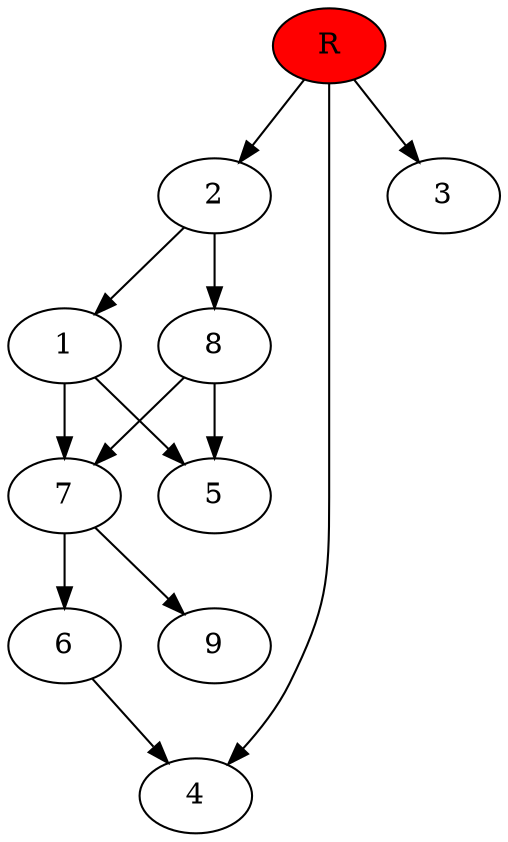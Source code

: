 digraph prb64658 {
	1
	2
	3
	4
	5
	6
	7
	8
	R [fillcolor="#ff0000" style=filled]
	1 -> 5
	1 -> 7
	2 -> 1
	2 -> 8
	6 -> 4
	7 -> 6
	7 -> 9
	8 -> 5
	8 -> 7
	R -> 2
	R -> 3
	R -> 4
}
